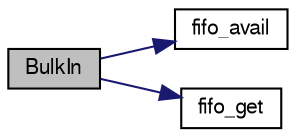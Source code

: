 digraph "BulkIn"
{
  edge [fontname="FreeSans",fontsize="10",labelfontname="FreeSans",labelfontsize="10"];
  node [fontname="FreeSans",fontsize="10",shape=record];
  rankdir="LR";
  Node1 [label="BulkIn",height=0.2,width=0.4,color="black", fillcolor="grey75", style="filled", fontcolor="black"];
  Node1 -> Node2 [color="midnightblue",fontsize="10",style="solid",fontname="FreeSans"];
  Node2 [label="fifo_avail",height=0.2,width=0.4,color="black", fillcolor="white", style="filled",URL="$lpc21_2usb__ser__hw_8c.html#a84f023b865546e5a8433a00db4f06972"];
  Node1 -> Node3 [color="midnightblue",fontsize="10",style="solid",fontname="FreeSans"];
  Node3 [label="fifo_get",height=0.2,width=0.4,color="black", fillcolor="white", style="filled",URL="$lpc21_2usb__ser__hw_8c.html#ae9e700bbf9ad6ed809b2879eeda18417"];
}
